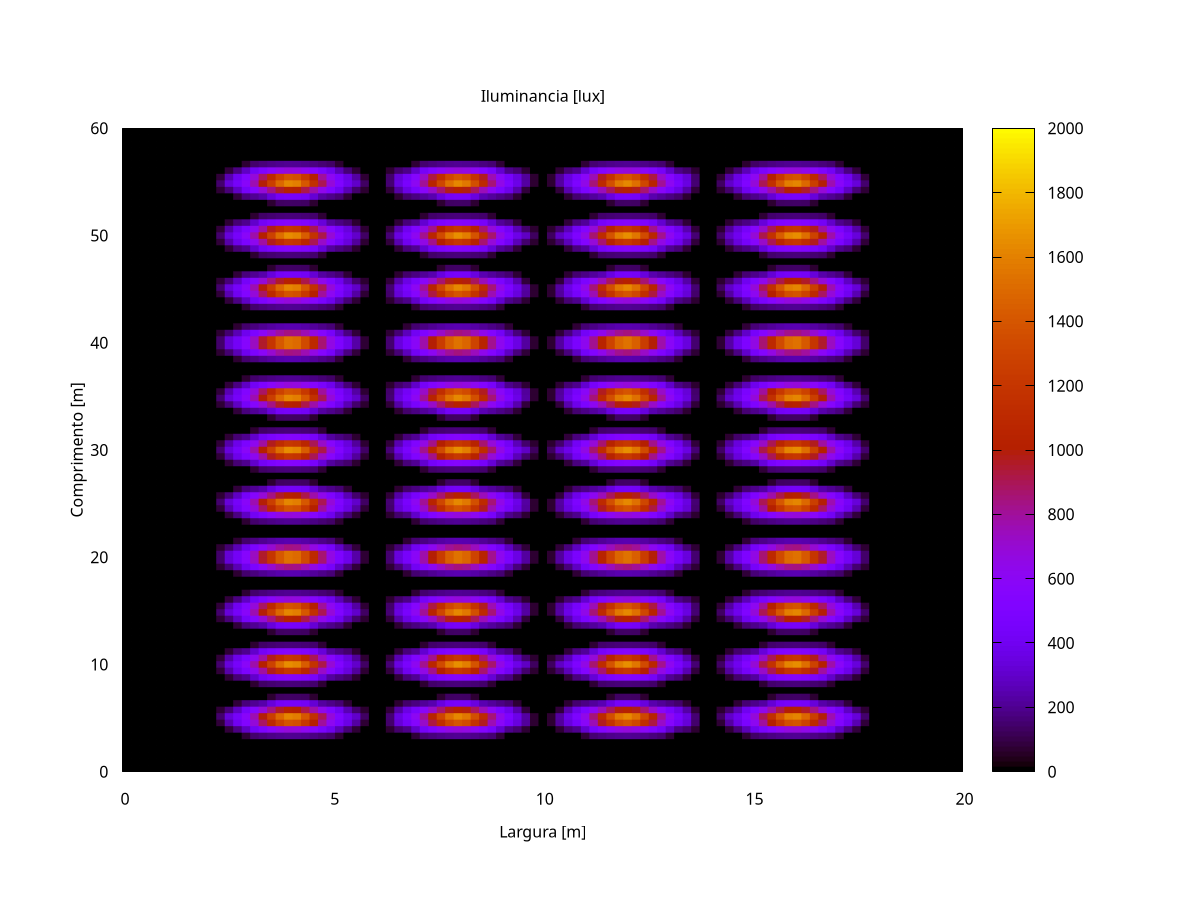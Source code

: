 #!/usr/bin/gnuplot

# Potencia de cada lampada -- [ W ]
P = 60

# Fluxo Luminoso / Potencia -- [ lm / W ]
flp = 100

# Angulo de Abertura (com a vertical) -- [ rad ]
alfa1 = 60 * ( pi / 180 ) 

# Angulo Solido de Abertura -- [ sr ]
asda = 2 * pi * ( cos( 0 ) - cos( alfa1 ) )
# 2 * pi * ( cos( alfa0 ) - cos( alfa1 ) ) = 2 * pi * ( cos(0) - cos(60) ) = 2 * pi * ( 1 - 0.5 )
# asda = pi

# Intensidade Luminosa Maxima -- [ cd ]
# Potencia * ( Fluxo Luminoso / Potencia ) / Angulo Solido de Abertura
Imax = P * flp / asda

# Angulo solido / Area -- [ sr / m2 ]
asa(x,y,z) = ( z / ( x**2 + y**2 + z**2 )**(1.5) )

# Intensidade Luminosa -- [ cd ]
il(x,y,z) = Imax * dl( atan( sqrt( x**2 + y**2 ) / z ) )

# Directividade da luz -- [ 0:1 ]
dl(alfa) = ( alfa < alfa1 ) ? 1 : 0

# Densidade do Fluxo Luminoso -- [ cd * sr / m2 ] = [ lm / m2 ] = [ lux ]
dfl(x,y,z) = il(x,y,z) * asa(x,y,z)

# Area a iluminar. -- 20 m de largura por 60 m de comprimento
L = 20
C = 60
set xrange [0:L]
set yrange [0:C]

# Pontos de luz.
ac = 1 # Altura do Chao

x1 = 4
x2 = 8
x3 = 12
x4 = 16

y1 = 5
y2 = 10
y3 = 15
y4 = 20
y5 = 25
y6 = 30
y7 = 35
y8 = 40
y9 = 45
y10 = 50
y11 = 55

## Soma Densidade do Fluxo Luminoso de todos os pontos de luz, apenas luz directa.
#dfld(x,y,z) = 0 \
# + dfl(x-x1,y-y1,z) + dfl(x-x2,y-y1,z) + dfl(x-x3,y-y1,z) + dfl(x-x4,y-y1,z) \
# + dfl(x-x1,y-y2,z) + dfl(x-x2,y-y2,z) + dfl(x-x3,y-y2,z) + dfl(x-x4,y-y2,z) \
# + dfl(x-x1,y-y3,z) + dfl(x-x2,y-y3,z) + dfl(x-x3,y-y3,z) + dfl(x-x4,y-y3,z) \
# + dfl(x-x1,y-y4,z) + dfl(x-x2,y-y4,z) + dfl(x-x3,y-y4,z) + dfl(x-x4,y-y4,z) \
# + dfl(x-x1,y-y5,z) + dfl(x-x2,y-y5,z) + dfl(x-x3,y-y5,z) + dfl(x-x4,y-y5,z) \
# + dfl(x-x1,y-y6,z) + dfl(x-x2,y-y6,z) + dfl(x-x3,y-y6,z) + dfl(x-x4,y-y6,z) \
# + dfl(x-x1,y-y7,z) + dfl(x-x2,y-y7,z) + dfl(x-x3,y-y7,z) + dfl(x-x4,y-y7,z) \
# + dfl(x-x1,y-y8,z) + dfl(x-x2,y-y8,z) + dfl(x-x3,y-y8,z) + dfl(x-x4,y-y8,z) \
# + dfl(x-x1,y-y9,z) + dfl(x-x2,y-y9,z) + dfl(x-x3,y-y9,z) + dfl(x-x4,y-y9,z) \
# + dfl(x-x1,y-y10,z) + dfl(x-x2,y-y10,z) + dfl(x-x3,y-y10,z) + dfl(x-x4,y-y10,z) \
# + dfl(x-x1,y-y11,z) + dfl(x-x2,y-y11,z) + dfl(x-x3,y-y11,z) + dfl(x-x4,y-y11,z) \
# + 0

# Soma Densidade do Fluxo Luminoso de todos os pontos de luz, e reflexoes das paredes.
# Indice de Reflexao das paredes -- [ 0:1 ]
ir = 0.0
dflt(x,y,z) = 0 \
 + dfl(x-x1,y-y1,z)  + dfl(x-x2,y-y1,z)  + dfl(x-x3,y-y1,z)  + dfl(x-x4,y-y1,z) \
 + dfl(x-x1,y-y2,z)  + dfl(x-x2,y-y2,z)  + dfl(x-x3,y-y2,z)  + dfl(x-x4,y-y2,z) \
 + dfl(x-x1,y-y3,z)  + dfl(x-x2,y-y3,z)  + dfl(x-x3,y-y3,z)  + dfl(x-x4,y-y3,z) \
 + dfl(x-x1,y-y4,z)  + dfl(x-x2,y-y4,z)  + dfl(x-x3,y-y4,z)  + dfl(x-x4,y-y4,z) \
 + dfl(x-x1,y-y5,z)  + dfl(x-x2,y-y5,z)  + dfl(x-x3,y-y5,z)  + dfl(x-x4,y-y5,z) \
 + dfl(x-x1,y-y6,z)  + dfl(x-x2,y-y6,z)  + dfl(x-x3,y-y6,z)  + dfl(x-x4,y-y6,z) \
 + dfl(x-x1,y-y7,z)  + dfl(x-x2,y-y7,z)  + dfl(x-x3,y-y7,z)  + dfl(x-x4,y-y7,z) \
 + dfl(x-x1,y-y8,z)  + dfl(x-x2,y-y8,z)  + dfl(x-x3,y-y8,z)  + dfl(x-x4,y-y8,z) \
 + dfl(x-x1,y-y9,z)  + dfl(x-x2,y-y9,z)  + dfl(x-x3,y-y9,z)  + dfl(x-x4,y-y9,z) \
 + dfl(x-x1,y-y10,z) + dfl(x-x2,y-y10,z) + dfl(x-x3,y-y10,z) + dfl(x-x4,y-y10,z) \
 + dfl(x-x1,y-y11,z) + dfl(x-x2,y-y11,z) + dfl(x-x3,y-y11,z) + dfl(x-x4,y-y11,z) \
 + 0 + ir * ( \
 + dfl(x-L-x1,y-y1,z)  + dfl(x-L-x2,y-y1,z)  + dfl(x-L-x3,y-y1,z)  + dfl(x-L-x4,y-y1,z) \
 + dfl(x-L-x1,y-y2,z)  + dfl(x-L-x2,y-y2,z)  + dfl(x-L-x3,y-y2,z)  + dfl(x-L-x4,y-y2,z) \
 + dfl(x-L-x1,y-y3,z)  + dfl(x-L-x2,y-y3,z)  + dfl(x-L-x3,y-y3,z)  + dfl(x-L-x4,y-y3,z) \
 + dfl(x-L-x1,y-y4,z)  + dfl(x-L-x2,y-y4,z)  + dfl(x-L-x3,y-y4,z)  + dfl(x-L-x4,y-y4,z) \
 + dfl(x-L-x1,y-y5,z)  + dfl(x-L-x2,y-y5,z)  + dfl(x-L-x3,y-y5,z)  + dfl(x-L-x4,y-y5,z) \
 + dfl(x-L-x1,y-y6,z)  + dfl(x-L-x2,y-y6,z)  + dfl(x-L-x3,y-y6,z)  + dfl(x-L-x4,y-y6,z) \
 + dfl(x-L-x1,y-y7,z)  + dfl(x-L-x2,y-y7,z)  + dfl(x-L-x3,y-y7,z)  + dfl(x-L-x4,y-y7,z) \
 + dfl(x-L-x1,y-y8,z)  + dfl(x-L-x2,y-y8,z)  + dfl(x-L-x3,y-y8,z)  + dfl(x-L-x4,y-y8,z) \
 + dfl(x-L-x1,y-y9,z)  + dfl(x-L-x2,y-y9,z)  + dfl(x-L-x3,y-y9,z)  + dfl(x-L-x4,y-y9,z) \
 + dfl(x-L-x1,y-y10,z) + dfl(x-L-x2,y-y10,z) + dfl(x-L-x3,y-y10,z) + dfl(x-L-x4,y-y10,z) \
 + dfl(x-L-x1,y-y11,z) + dfl(x-L-x2,y-y11,z) + dfl(x-L-x3,y-y11,z) + dfl(x-L-x4,y-y11,z) \
 + 0 \
 + dfl(x+L-x1,y-y1,z)  + dfl(x+L-x2,y-y1,z)  + dfl(x+L-x3,y-y1,z)  + dfl(x+L-x4,y-y1,z) \
 + dfl(x+L-x1,y-y2,z)  + dfl(x+L-x2,y-y2,z)  + dfl(x+L-x3,y-y2,z)  + dfl(x+L-x4,y-y2,z) \
 + dfl(x+L-x1,y-y3,z)  + dfl(x+L-x2,y-y3,z)  + dfl(x+L-x3,y-y3,z)  + dfl(x+L-x4,y-y3,z) \
 + dfl(x+L-x1,y-y4,z)  + dfl(x+L-x2,y-y4,z)  + dfl(x+L-x3,y-y4,z)  + dfl(x+L-x4,y-y4,z) \
 + dfl(x+L-x1,y-y5,z)  + dfl(x+L-x2,y-y5,z)  + dfl(x+L-x3,y-y5,z)  + dfl(x+L-x4,y-y5,z) \
 + dfl(x+L-x1,y-y6,z)  + dfl(x+L-x2,y-y6,z)  + dfl(x+L-x3,y-y6,z)  + dfl(x+L-x4,y-y6,z) \
 + dfl(x+L-x1,y-y7,z)  + dfl(x+L-x2,y-y7,z)  + dfl(x+L-x3,y-y7,z)  + dfl(x+L-x4,y-y7,z) \
 + dfl(x+L-x1,y-y8,z)  + dfl(x+L-x2,y-y8,z)  + dfl(x+L-x3,y-y8,z)  + dfl(x+L-x4,y-y8,z) \
 + dfl(x+L-x1,y-y9,z)  + dfl(x+L-x2,y-y9,z)  + dfl(x+L-x3,y-y9,z)  + dfl(x+L-x4,y-y9,z) \
 + dfl(x+L-x1,y-y10,z) + dfl(x+L-x2,y-y10,z) + dfl(x+L-x3,y-y10,z) + dfl(x+L-x4,y-y10,z) \
 + dfl(x+L-x1,y-y11,z) + dfl(x+L-x2,y-y11,z) + dfl(x+L-x3,y-y11,z) + dfl(x+L-x4,y-y11,z) \
 + 0 \
 + dfl(x-x1,y-C-y1,z)  + dfl(x-x2,y-C-y1,z)  + dfl(x-x3,y-C-y1,z)  + dfl(x-x4,y-C-y1,z) \
 + dfl(x-x1,y-C-y2,z)  + dfl(x-x2,y-C-y2,z)  + dfl(x-x3,y-C-y2,z)  + dfl(x-x4,y-C-y2,z) \
 + dfl(x-x1,y-C-y3,z)  + dfl(x-x2,y-C-y3,z)  + dfl(x-x3,y-C-y3,z)  + dfl(x-x4,y-C-y3,z) \
 + dfl(x-x1,y-C-y4,z)  + dfl(x-x2,y-C-y4,z)  + dfl(x-x3,y-C-y4,z)  + dfl(x-x4,y-C-y4,z) \
 + dfl(x-x1,y-C-y5,z)  + dfl(x-x2,y-C-y5,z)  + dfl(x-x3,y-C-y5,z)  + dfl(x-x4,y-C-y5,z) \
 + dfl(x-x1,y-C-y6,z)  + dfl(x-x2,y-C-y6,z)  + dfl(x-x3,y-C-y6,z)  + dfl(x-x4,y-C-y6,z) \
 + dfl(x-x1,y-C-y7,z)  + dfl(x-x2,y-C-y7,z)  + dfl(x-x3,y-C-y7,z)  + dfl(x-x4,y-C-y7,z) \
 + dfl(x-x1,y-C-y8,z)  + dfl(x-x2,y-C-y8,z)  + dfl(x-x3,y-C-y8,z)  + dfl(x-x4,y-C-y8,z) \
 + dfl(x-x1,y-C-y9,z)  + dfl(x-x2,y-C-y9,z)  + dfl(x-x3,y-C-y9,z)  + dfl(x-x4,y-C-y9,z) \
 + dfl(x-x1,y-C-y10,z) + dfl(x-x2,y-C-y10,z) + dfl(x-x3,y-C-y10,z) + dfl(x-x4,y-C-y10,z) \
 + dfl(x-x1,y-C-y11,z) + dfl(x-x2,y-C-y11,z) + dfl(x-x3,y-C-y11,z) + dfl(x-x4,y-C-y11,z) \
 + 0 \
 + dfl(x-x1,y+C-y1,z)  + dfl(x-x2,y+C-y1,z)  + dfl(x-x3,y+C-y1,z)  + dfl(x-x4,y+C-y1,z) \
 + dfl(x-x1,y+C-y2,z)  + dfl(x-x2,y+C-y2,z)  + dfl(x-x3,y+C-y2,z)  + dfl(x-x4,y+C-y2,z) \
 + dfl(x-x1,y+C-y3,z)  + dfl(x-x2,y+C-y3,z)  + dfl(x-x3,y+C-y3,z)  + dfl(x-x4,y+C-y3,z) \
 + dfl(x-x1,y+C-y4,z)  + dfl(x-x2,y+C-y4,z)  + dfl(x-x3,y+C-y4,z)  + dfl(x-x4,y+C-y4,z) \
 + dfl(x-x1,y+C-y5,z)  + dfl(x-x2,y+C-y5,z)  + dfl(x-x3,y+C-y5,z)  + dfl(x-x4,y+C-y5,z) \
 + dfl(x-x1,y+C-y6,z)  + dfl(x-x2,y+C-y6,z)  + dfl(x-x3,y+C-y6,z)  + dfl(x-x4,y+C-y6,z) \
 + dfl(x-x1,y+C-y7,z)  + dfl(x-x2,y+C-y7,z)  + dfl(x-x3,y+C-y7,z)  + dfl(x-x4,y+C-y7,z) \
 + dfl(x-x1,y+C-y8,z)  + dfl(x-x2,y+C-y8,z)  + dfl(x-x3,y+C-y8,z)  + dfl(x-x4,y+C-y8,z) \
 + dfl(x-x1,y+C-y9,z)  + dfl(x-x2,y+C-y9,z)  + dfl(x-x3,y+C-y9,z)  + dfl(x-x4,y+C-y9,z) \
 + dfl(x-x1,y+C-y10,z) + dfl(x-x2,y+C-y10,z) + dfl(x-x3,y+C-y10,z) + dfl(x-x4,y+C-y10,z) \
 + dfl(x-x1,y+C-y11,z) + dfl(x-x2,y+C-y11,z) + dfl(x-x3,y+C-y11,z) + dfl(x-x4,y+C-y11,z) \
 + 0 )


# Titulo do grafico.
set title "Iluminancia [lux]"
set xlabel "Largura [m]"
set ylabel "Comprimento [m]"

# Resolucao x,y dos pontos.
set sample 100
set isosample 100

# Mostrar grafico 3d com superficie a cores.
#set pm3d
# Mostrar grafico 2d com superficie a cores.
set pm3d map

# Obter uma tabela com os valores calculados.
#set table "resultados.txt"

# Obter uma figura com o grafico.
set term png
set output "res.png"

# Calcular os valores e apresentar o grafico.
splot dflt(x,y,ac)

# EOF
